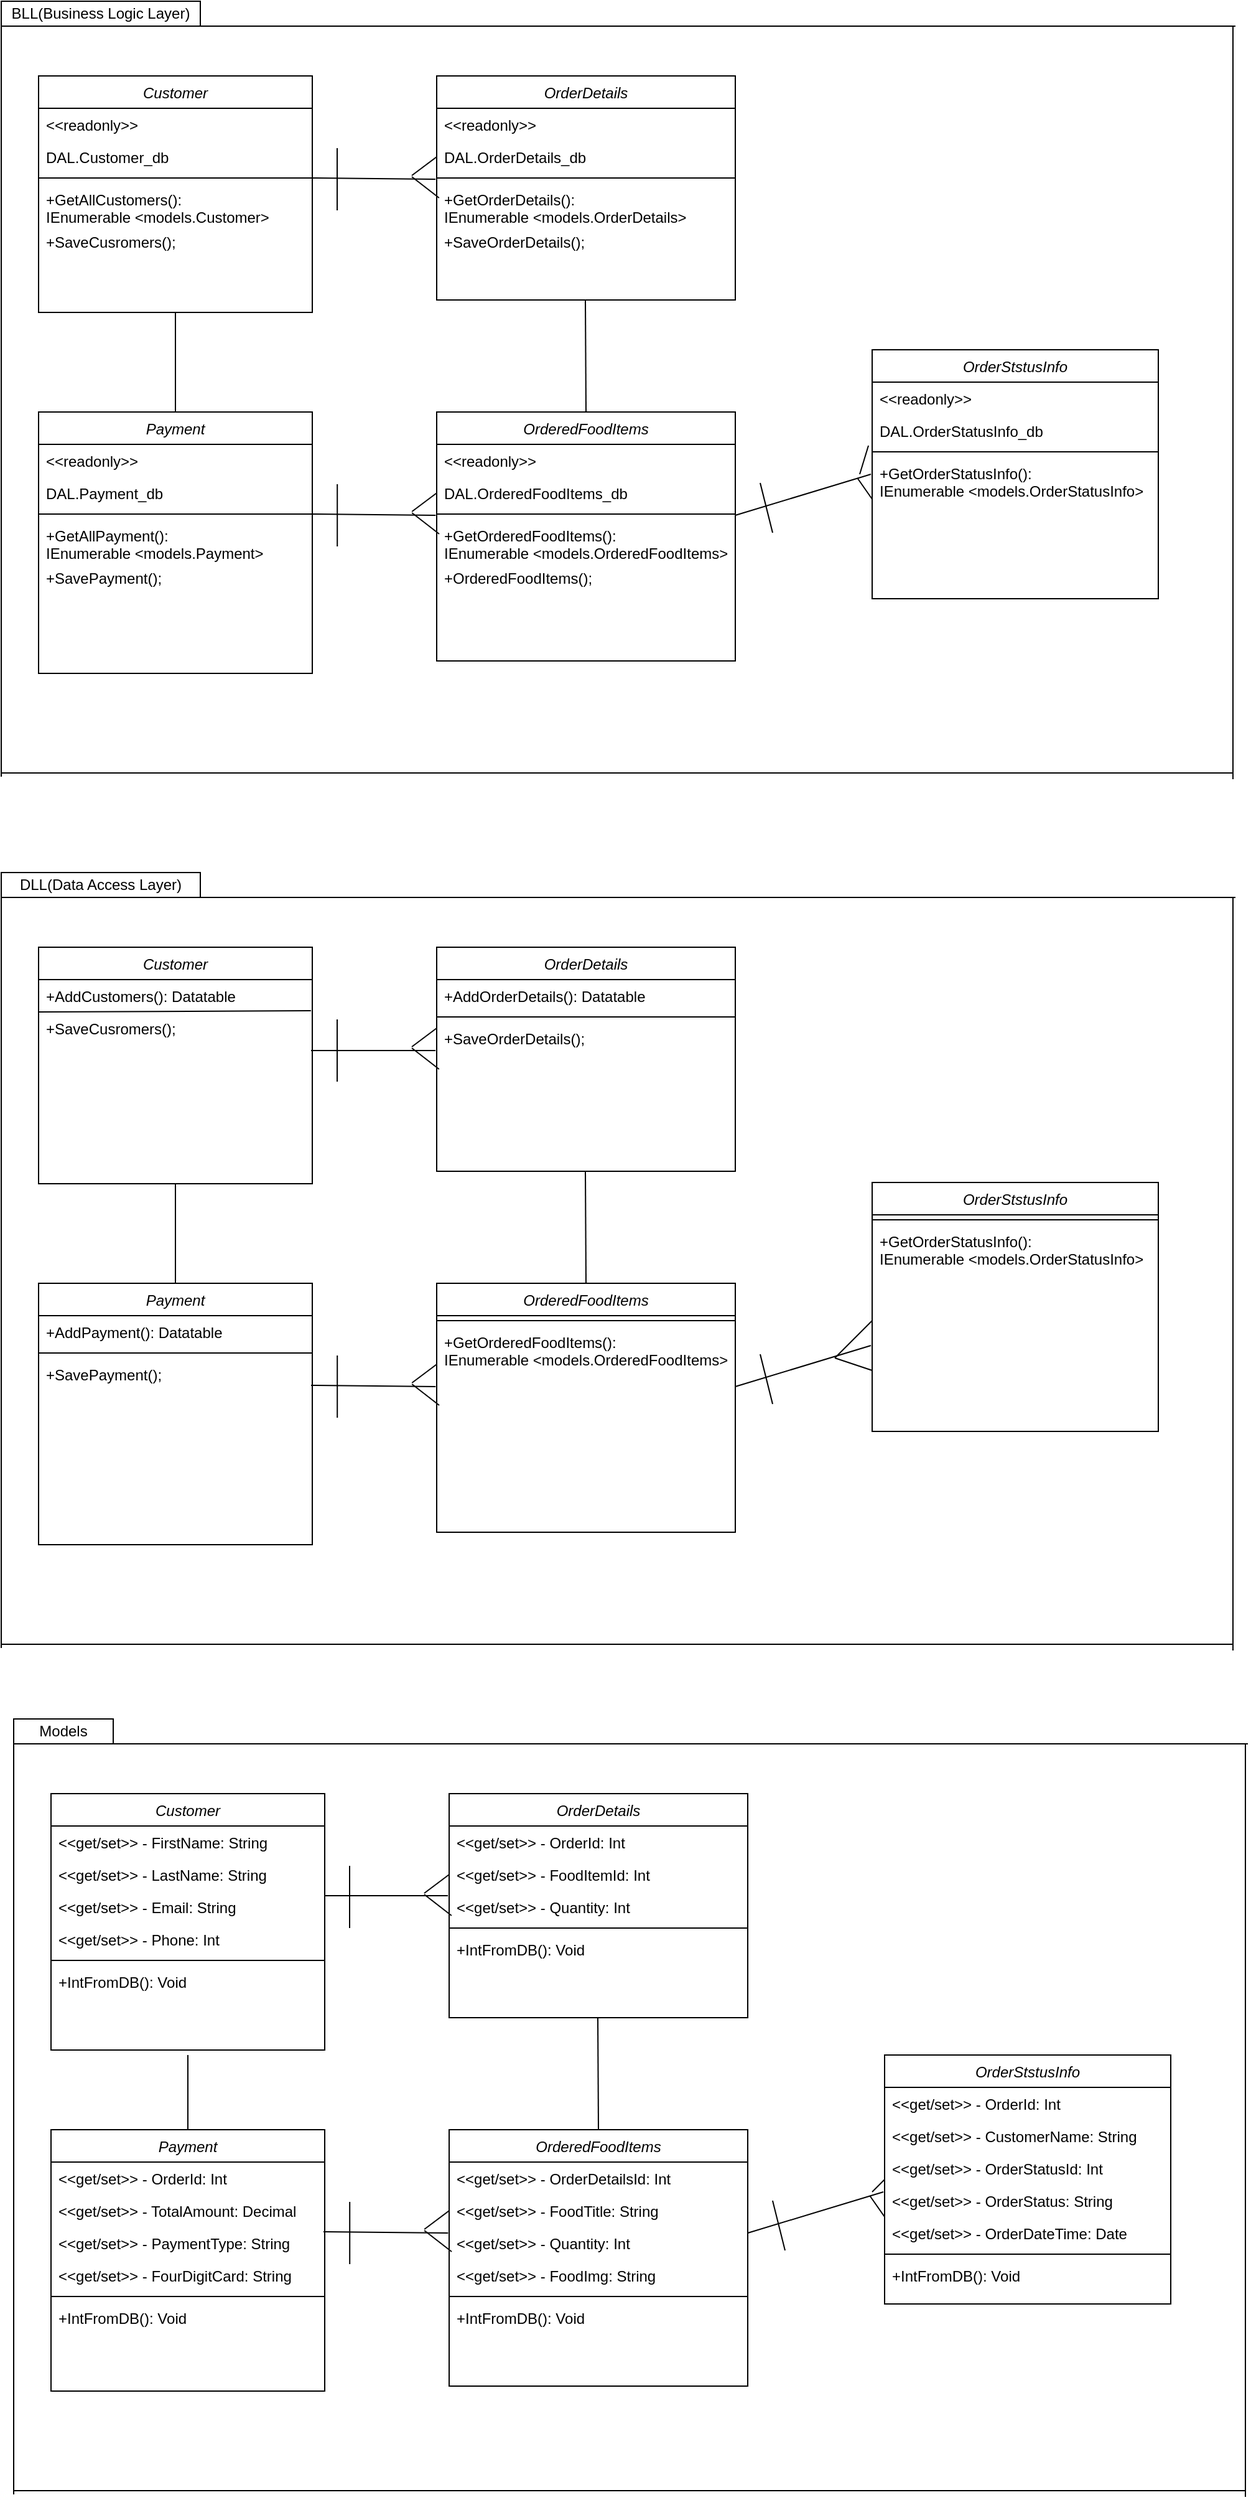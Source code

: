 <mxfile version="13.6.2" type="device"><diagram id="C5RBs43oDa-KdzZeNtuy" name="Page-1"><mxGraphModel dx="1108" dy="488" grid="1" gridSize="10" guides="1" tooltips="1" connect="1" arrows="1" fold="1" page="1" pageScale="1" pageWidth="827" pageHeight="1169" math="0" shadow="0"><root><mxCell id="WIyWlLk6GJQsqaUBKTNV-0"/><mxCell id="WIyWlLk6GJQsqaUBKTNV-1" parent="WIyWlLk6GJQsqaUBKTNV-0"/><mxCell id="zkfFHV4jXpPFQw0GAbJ--0" value="Customer" style="swimlane;fontStyle=2;align=center;verticalAlign=top;childLayout=stackLayout;horizontal=1;startSize=26;horizontalStack=0;resizeParent=1;resizeLast=0;collapsible=1;marginBottom=0;rounded=0;shadow=0;strokeWidth=1;" parent="WIyWlLk6GJQsqaUBKTNV-1" vertex="1"><mxGeometry x="40" y="80" width="220" height="190" as="geometry"><mxRectangle x="230" y="140" width="160" height="26" as="alternateBounds"/></mxGeometry></mxCell><mxCell id="zkfFHV4jXpPFQw0GAbJ--1" value="&lt;&lt;readonly&gt;&gt;" style="text;align=left;verticalAlign=top;spacingLeft=4;spacingRight=4;overflow=hidden;rotatable=0;points=[[0,0.5],[1,0.5]];portConstraint=eastwest;" parent="zkfFHV4jXpPFQw0GAbJ--0" vertex="1"><mxGeometry y="26" width="220" height="26" as="geometry"/></mxCell><mxCell id="zkfFHV4jXpPFQw0GAbJ--2" value="DAL.Customer_db" style="text;align=left;verticalAlign=top;spacingLeft=4;spacingRight=4;overflow=hidden;rotatable=0;points=[[0,0.5],[1,0.5]];portConstraint=eastwest;rounded=0;shadow=0;html=0;" parent="zkfFHV4jXpPFQw0GAbJ--0" vertex="1"><mxGeometry y="52" width="220" height="26" as="geometry"/></mxCell><mxCell id="zkfFHV4jXpPFQw0GAbJ--4" value="" style="line;html=1;strokeWidth=1;align=left;verticalAlign=middle;spacingTop=-1;spacingLeft=3;spacingRight=3;rotatable=0;labelPosition=right;points=[];portConstraint=eastwest;" parent="zkfFHV4jXpPFQw0GAbJ--0" vertex="1"><mxGeometry y="78" width="220" height="8" as="geometry"/></mxCell><mxCell id="zkfFHV4jXpPFQw0GAbJ--5" value="+GetAllCustomers(): &#10;IEnumerable &lt;models.Customer&gt;" style="text;align=left;verticalAlign=top;spacingLeft=4;spacingRight=4;overflow=hidden;rotatable=0;points=[[0,0.5],[1,0.5]];portConstraint=eastwest;" parent="zkfFHV4jXpPFQw0GAbJ--0" vertex="1"><mxGeometry y="86" width="220" height="34" as="geometry"/></mxCell><mxCell id="Mycnu4Z0YQA3yPltxKdv-0" value="+SaveCusromers();" style="text;align=left;verticalAlign=top;spacingLeft=4;spacingRight=4;overflow=hidden;rotatable=0;points=[[0,0.5],[1,0.5]];portConstraint=eastwest;" vertex="1" parent="zkfFHV4jXpPFQw0GAbJ--0"><mxGeometry y="120" width="220" height="34" as="geometry"/></mxCell><mxCell id="Mycnu4Z0YQA3yPltxKdv-1" value="OrderDetails" style="swimlane;fontStyle=2;align=center;verticalAlign=top;childLayout=stackLayout;horizontal=1;startSize=26;horizontalStack=0;resizeParent=1;resizeLast=0;collapsible=1;marginBottom=0;rounded=0;shadow=0;strokeWidth=1;" vertex="1" parent="WIyWlLk6GJQsqaUBKTNV-1"><mxGeometry x="360" y="80" width="240" height="180" as="geometry"><mxRectangle x="230" y="140" width="160" height="26" as="alternateBounds"/></mxGeometry></mxCell><mxCell id="Mycnu4Z0YQA3yPltxKdv-2" value="&lt;&lt;readonly&gt;&gt;" style="text;align=left;verticalAlign=top;spacingLeft=4;spacingRight=4;overflow=hidden;rotatable=0;points=[[0,0.5],[1,0.5]];portConstraint=eastwest;" vertex="1" parent="Mycnu4Z0YQA3yPltxKdv-1"><mxGeometry y="26" width="240" height="26" as="geometry"/></mxCell><mxCell id="Mycnu4Z0YQA3yPltxKdv-3" value="DAL.OrderDetails_db" style="text;align=left;verticalAlign=top;spacingLeft=4;spacingRight=4;overflow=hidden;rotatable=0;points=[[0,0.5],[1,0.5]];portConstraint=eastwest;rounded=0;shadow=0;html=0;" vertex="1" parent="Mycnu4Z0YQA3yPltxKdv-1"><mxGeometry y="52" width="240" height="26" as="geometry"/></mxCell><mxCell id="Mycnu4Z0YQA3yPltxKdv-4" value="" style="line;html=1;strokeWidth=1;align=left;verticalAlign=middle;spacingTop=-1;spacingLeft=3;spacingRight=3;rotatable=0;labelPosition=right;points=[];portConstraint=eastwest;" vertex="1" parent="Mycnu4Z0YQA3yPltxKdv-1"><mxGeometry y="78" width="240" height="8" as="geometry"/></mxCell><mxCell id="Mycnu4Z0YQA3yPltxKdv-5" value="+GetOrderDetails(): &#10;IEnumerable &lt;models.OrderDetails&gt;" style="text;align=left;verticalAlign=top;spacingLeft=4;spacingRight=4;overflow=hidden;rotatable=0;points=[[0,0.5],[1,0.5]];portConstraint=eastwest;" vertex="1" parent="Mycnu4Z0YQA3yPltxKdv-1"><mxGeometry y="86" width="240" height="34" as="geometry"/></mxCell><mxCell id="Mycnu4Z0YQA3yPltxKdv-6" value="+SaveOrderDetails();" style="text;align=left;verticalAlign=top;spacingLeft=4;spacingRight=4;overflow=hidden;rotatable=0;points=[[0,0.5],[1,0.5]];portConstraint=eastwest;" vertex="1" parent="Mycnu4Z0YQA3yPltxKdv-1"><mxGeometry y="120" width="240" height="34" as="geometry"/></mxCell><mxCell id="Mycnu4Z0YQA3yPltxKdv-7" value="Payment" style="swimlane;fontStyle=2;align=center;verticalAlign=top;childLayout=stackLayout;horizontal=1;startSize=26;horizontalStack=0;resizeParent=1;resizeLast=0;collapsible=1;marginBottom=0;rounded=0;shadow=0;strokeWidth=1;" vertex="1" parent="WIyWlLk6GJQsqaUBKTNV-1"><mxGeometry x="40" y="350" width="220" height="210" as="geometry"><mxRectangle x="230" y="140" width="160" height="26" as="alternateBounds"/></mxGeometry></mxCell><mxCell id="Mycnu4Z0YQA3yPltxKdv-8" value="&lt;&lt;readonly&gt;&gt;" style="text;align=left;verticalAlign=top;spacingLeft=4;spacingRight=4;overflow=hidden;rotatable=0;points=[[0,0.5],[1,0.5]];portConstraint=eastwest;" vertex="1" parent="Mycnu4Z0YQA3yPltxKdv-7"><mxGeometry y="26" width="220" height="26" as="geometry"/></mxCell><mxCell id="Mycnu4Z0YQA3yPltxKdv-9" value="DAL.Payment_db" style="text;align=left;verticalAlign=top;spacingLeft=4;spacingRight=4;overflow=hidden;rotatable=0;points=[[0,0.5],[1,0.5]];portConstraint=eastwest;rounded=0;shadow=0;html=0;" vertex="1" parent="Mycnu4Z0YQA3yPltxKdv-7"><mxGeometry y="52" width="220" height="26" as="geometry"/></mxCell><mxCell id="Mycnu4Z0YQA3yPltxKdv-10" value="" style="line;html=1;strokeWidth=1;align=left;verticalAlign=middle;spacingTop=-1;spacingLeft=3;spacingRight=3;rotatable=0;labelPosition=right;points=[];portConstraint=eastwest;" vertex="1" parent="Mycnu4Z0YQA3yPltxKdv-7"><mxGeometry y="78" width="220" height="8" as="geometry"/></mxCell><mxCell id="Mycnu4Z0YQA3yPltxKdv-11" value="+GetAllPayment(): &#10;IEnumerable &lt;models.Payment&gt;" style="text;align=left;verticalAlign=top;spacingLeft=4;spacingRight=4;overflow=hidden;rotatable=0;points=[[0,0.5],[1,0.5]];portConstraint=eastwest;" vertex="1" parent="Mycnu4Z0YQA3yPltxKdv-7"><mxGeometry y="86" width="220" height="34" as="geometry"/></mxCell><mxCell id="Mycnu4Z0YQA3yPltxKdv-12" value="+SavePayment();" style="text;align=left;verticalAlign=top;spacingLeft=4;spacingRight=4;overflow=hidden;rotatable=0;points=[[0,0.5],[1,0.5]];portConstraint=eastwest;" vertex="1" parent="Mycnu4Z0YQA3yPltxKdv-7"><mxGeometry y="120" width="220" height="34" as="geometry"/></mxCell><mxCell id="Mycnu4Z0YQA3yPltxKdv-13" value="OrderedFoodItems" style="swimlane;fontStyle=2;align=center;verticalAlign=top;childLayout=stackLayout;horizontal=1;startSize=26;horizontalStack=0;resizeParent=1;resizeLast=0;collapsible=1;marginBottom=0;rounded=0;shadow=0;strokeWidth=1;" vertex="1" parent="WIyWlLk6GJQsqaUBKTNV-1"><mxGeometry x="360" y="350" width="240" height="200" as="geometry"><mxRectangle x="230" y="140" width="160" height="26" as="alternateBounds"/></mxGeometry></mxCell><mxCell id="Mycnu4Z0YQA3yPltxKdv-14" value="&lt;&lt;readonly&gt;&gt;" style="text;align=left;verticalAlign=top;spacingLeft=4;spacingRight=4;overflow=hidden;rotatable=0;points=[[0,0.5],[1,0.5]];portConstraint=eastwest;" vertex="1" parent="Mycnu4Z0YQA3yPltxKdv-13"><mxGeometry y="26" width="240" height="26" as="geometry"/></mxCell><mxCell id="Mycnu4Z0YQA3yPltxKdv-15" value="DAL.OrderedFoodItems_db" style="text;align=left;verticalAlign=top;spacingLeft=4;spacingRight=4;overflow=hidden;rotatable=0;points=[[0,0.5],[1,0.5]];portConstraint=eastwest;rounded=0;shadow=0;html=0;" vertex="1" parent="Mycnu4Z0YQA3yPltxKdv-13"><mxGeometry y="52" width="240" height="26" as="geometry"/></mxCell><mxCell id="Mycnu4Z0YQA3yPltxKdv-16" value="" style="line;html=1;strokeWidth=1;align=left;verticalAlign=middle;spacingTop=-1;spacingLeft=3;spacingRight=3;rotatable=0;labelPosition=right;points=[];portConstraint=eastwest;" vertex="1" parent="Mycnu4Z0YQA3yPltxKdv-13"><mxGeometry y="78" width="240" height="8" as="geometry"/></mxCell><mxCell id="Mycnu4Z0YQA3yPltxKdv-17" value="+GetOrderedFoodItems(): &#10;IEnumerable &lt;models.OrderedFoodItems&gt;" style="text;align=left;verticalAlign=top;spacingLeft=4;spacingRight=4;overflow=hidden;rotatable=0;points=[[0,0.5],[1,0.5]];portConstraint=eastwest;" vertex="1" parent="Mycnu4Z0YQA3yPltxKdv-13"><mxGeometry y="86" width="240" height="34" as="geometry"/></mxCell><mxCell id="Mycnu4Z0YQA3yPltxKdv-18" value="+OrderedFoodItems();" style="text;align=left;verticalAlign=top;spacingLeft=4;spacingRight=4;overflow=hidden;rotatable=0;points=[[0,0.5],[1,0.5]];portConstraint=eastwest;" vertex="1" parent="Mycnu4Z0YQA3yPltxKdv-13"><mxGeometry y="120" width="240" height="34" as="geometry"/></mxCell><mxCell id="Mycnu4Z0YQA3yPltxKdv-25" value="" style="endArrow=none;html=1;exitX=0.995;exitY=-0.118;exitDx=0;exitDy=0;exitPerimeter=0;entryX=-0.004;entryY=-0.088;entryDx=0;entryDy=0;entryPerimeter=0;" edge="1" parent="WIyWlLk6GJQsqaUBKTNV-1" source="zkfFHV4jXpPFQw0GAbJ--5" target="Mycnu4Z0YQA3yPltxKdv-5"><mxGeometry width="50" height="50" relative="1" as="geometry"><mxPoint x="390" y="160" as="sourcePoint"/><mxPoint x="440" y="110" as="targetPoint"/></mxGeometry></mxCell><mxCell id="Mycnu4Z0YQA3yPltxKdv-26" value="" style="endArrow=none;html=1;" edge="1" parent="WIyWlLk6GJQsqaUBKTNV-1"><mxGeometry width="50" height="50" relative="1" as="geometry"><mxPoint x="280" y="188" as="sourcePoint"/><mxPoint x="280" y="138" as="targetPoint"/></mxGeometry></mxCell><mxCell id="Mycnu4Z0YQA3yPltxKdv-27" value="" style="endArrow=none;html=1;" edge="1" parent="WIyWlLk6GJQsqaUBKTNV-1"><mxGeometry width="50" height="50" relative="1" as="geometry"><mxPoint x="340" y="160" as="sourcePoint"/><mxPoint x="360" y="145" as="targetPoint"/></mxGeometry></mxCell><mxCell id="Mycnu4Z0YQA3yPltxKdv-28" value="" style="endArrow=none;html=1;entryX=0.008;entryY=0.324;entryDx=0;entryDy=0;entryPerimeter=0;" edge="1" parent="WIyWlLk6GJQsqaUBKTNV-1"><mxGeometry width="50" height="50" relative="1" as="geometry"><mxPoint x="340" y="161" as="sourcePoint"/><mxPoint x="361.92" y="178.016" as="targetPoint"/></mxGeometry></mxCell><mxCell id="Mycnu4Z0YQA3yPltxKdv-29" value="" style="endArrow=none;html=1;" edge="1" parent="WIyWlLk6GJQsqaUBKTNV-1"><mxGeometry width="50" height="50" relative="1" as="geometry"><mxPoint x="340.1" y="430" as="sourcePoint"/><mxPoint x="360.1" y="415" as="targetPoint"/></mxGeometry></mxCell><mxCell id="Mycnu4Z0YQA3yPltxKdv-30" value="" style="endArrow=none;html=1;entryX=0.008;entryY=0.324;entryDx=0;entryDy=0;entryPerimeter=0;" edge="1" parent="WIyWlLk6GJQsqaUBKTNV-1"><mxGeometry width="50" height="50" relative="1" as="geometry"><mxPoint x="340.1" y="431" as="sourcePoint"/><mxPoint x="362.02" y="448.016" as="targetPoint"/></mxGeometry></mxCell><mxCell id="Mycnu4Z0YQA3yPltxKdv-31" value="" style="endArrow=none;html=1;exitX=0.995;exitY=-0.118;exitDx=0;exitDy=0;exitPerimeter=0;entryX=-0.004;entryY=-0.088;entryDx=0;entryDy=0;entryPerimeter=0;" edge="1" parent="WIyWlLk6GJQsqaUBKTNV-1"><mxGeometry width="50" height="50" relative="1" as="geometry"><mxPoint x="259" y="431.988" as="sourcePoint"/><mxPoint x="359.14" y="433.008" as="targetPoint"/></mxGeometry></mxCell><mxCell id="Mycnu4Z0YQA3yPltxKdv-32" value="" style="endArrow=none;html=1;" edge="1" parent="WIyWlLk6GJQsqaUBKTNV-1"><mxGeometry width="50" height="50" relative="1" as="geometry"><mxPoint x="280.1" y="458" as="sourcePoint"/><mxPoint x="280.1" y="408" as="targetPoint"/></mxGeometry></mxCell><mxCell id="Mycnu4Z0YQA3yPltxKdv-35" value="" style="endArrow=none;html=1;exitX=1.004;exitY=-0.088;exitDx=0;exitDy=0;exitPerimeter=0;" edge="1" parent="WIyWlLk6GJQsqaUBKTNV-1"><mxGeometry width="50" height="50" relative="1" as="geometry"><mxPoint x="600" y="433.008" as="sourcePoint"/><mxPoint x="709" y="400" as="targetPoint"/></mxGeometry></mxCell><mxCell id="Mycnu4Z0YQA3yPltxKdv-36" value="" style="endArrow=none;html=1;" edge="1" parent="WIyWlLk6GJQsqaUBKTNV-1"><mxGeometry width="50" height="50" relative="1" as="geometry"><mxPoint x="630" y="447" as="sourcePoint"/><mxPoint x="620" y="407" as="targetPoint"/></mxGeometry></mxCell><mxCell id="Mycnu4Z0YQA3yPltxKdv-34" value="" style="endArrow=none;html=1;" edge="1" parent="WIyWlLk6GJQsqaUBKTNV-1"><mxGeometry width="50" height="50" relative="1" as="geometry"><mxPoint x="698.08" y="402.98" as="sourcePoint"/><mxPoint x="710" y="420" as="targetPoint"/></mxGeometry></mxCell><mxCell id="Mycnu4Z0YQA3yPltxKdv-33" value="" style="endArrow=none;html=1;entryX=-0.013;entryY=0.962;entryDx=0;entryDy=0;entryPerimeter=0;" edge="1" parent="WIyWlLk6GJQsqaUBKTNV-1" target="Mycnu4Z0YQA3yPltxKdv-21"><mxGeometry width="50" height="50" relative="1" as="geometry"><mxPoint x="700" y="400" as="sourcePoint"/><mxPoint x="710" y="390" as="targetPoint"/></mxGeometry></mxCell><mxCell id="Mycnu4Z0YQA3yPltxKdv-37" value="" style="endArrow=none;html=1;" edge="1" parent="WIyWlLk6GJQsqaUBKTNV-1"><mxGeometry width="50" height="50" relative="1" as="geometry"><mxPoint x="10" y="40" as="sourcePoint"/><mxPoint x="1002" y="40" as="targetPoint"/></mxGeometry></mxCell><mxCell id="Mycnu4Z0YQA3yPltxKdv-38" value="" style="endArrow=none;html=1;" edge="1" parent="WIyWlLk6GJQsqaUBKTNV-1"><mxGeometry width="50" height="50" relative="1" as="geometry"><mxPoint x="1000" y="645" as="sourcePoint"/><mxPoint x="1000" y="40" as="targetPoint"/></mxGeometry></mxCell><mxCell id="Mycnu4Z0YQA3yPltxKdv-39" value="" style="endArrow=none;html=1;" edge="1" parent="WIyWlLk6GJQsqaUBKTNV-1"><mxGeometry width="50" height="50" relative="1" as="geometry"><mxPoint x="10" y="640" as="sourcePoint"/><mxPoint x="1000" y="640" as="targetPoint"/></mxGeometry></mxCell><mxCell id="Mycnu4Z0YQA3yPltxKdv-40" value="" style="endArrow=none;html=1;" edge="1" parent="WIyWlLk6GJQsqaUBKTNV-1"><mxGeometry width="50" height="50" relative="1" as="geometry"><mxPoint x="10" y="643" as="sourcePoint"/><mxPoint x="10" y="40" as="targetPoint"/></mxGeometry></mxCell><mxCell id="Mycnu4Z0YQA3yPltxKdv-41" value="BLL(Business Logic Layer)" style="rounded=0;whiteSpace=wrap;html=1;" vertex="1" parent="WIyWlLk6GJQsqaUBKTNV-1"><mxGeometry x="10" y="20" width="160" height="20" as="geometry"/></mxCell><mxCell id="Mycnu4Z0YQA3yPltxKdv-42" value="" style="endArrow=none;html=1;exitX=0.5;exitY=0;exitDx=0;exitDy=0;" edge="1" parent="WIyWlLk6GJQsqaUBKTNV-1" source="Mycnu4Z0YQA3yPltxKdv-7"><mxGeometry width="50" height="50" relative="1" as="geometry"><mxPoint x="100" y="320" as="sourcePoint"/><mxPoint x="150" y="270" as="targetPoint"/></mxGeometry></mxCell><mxCell id="Mycnu4Z0YQA3yPltxKdv-43" value="" style="endArrow=none;html=1;exitX=0.5;exitY=0;exitDx=0;exitDy=0;" edge="1" parent="WIyWlLk6GJQsqaUBKTNV-1" source="Mycnu4Z0YQA3yPltxKdv-13"><mxGeometry width="50" height="50" relative="1" as="geometry"><mxPoint x="479.5" y="340" as="sourcePoint"/><mxPoint x="479.5" y="260" as="targetPoint"/></mxGeometry></mxCell><mxCell id="Mycnu4Z0YQA3yPltxKdv-73" value="" style="endArrow=none;html=1;entryX=-0.004;entryY=-0.088;entryDx=0;entryDy=0;entryPerimeter=0;" edge="1" parent="WIyWlLk6GJQsqaUBKTNV-1"><mxGeometry width="50" height="50" relative="1" as="geometry"><mxPoint x="259" y="863" as="sourcePoint"/><mxPoint x="359.04" y="863.008" as="targetPoint"/></mxGeometry></mxCell><mxCell id="Mycnu4Z0YQA3yPltxKdv-74" value="" style="endArrow=none;html=1;" edge="1" parent="WIyWlLk6GJQsqaUBKTNV-1"><mxGeometry width="50" height="50" relative="1" as="geometry"><mxPoint x="280" y="888" as="sourcePoint"/><mxPoint x="280" y="838" as="targetPoint"/></mxGeometry></mxCell><mxCell id="Mycnu4Z0YQA3yPltxKdv-75" value="" style="endArrow=none;html=1;" edge="1" parent="WIyWlLk6GJQsqaUBKTNV-1"><mxGeometry width="50" height="50" relative="1" as="geometry"><mxPoint x="340" y="860" as="sourcePoint"/><mxPoint x="360" y="845" as="targetPoint"/></mxGeometry></mxCell><mxCell id="Mycnu4Z0YQA3yPltxKdv-76" value="" style="endArrow=none;html=1;entryX=0.008;entryY=0.324;entryDx=0;entryDy=0;entryPerimeter=0;" edge="1" parent="WIyWlLk6GJQsqaUBKTNV-1"><mxGeometry width="50" height="50" relative="1" as="geometry"><mxPoint x="340" y="861" as="sourcePoint"/><mxPoint x="361.92" y="878.016" as="targetPoint"/></mxGeometry></mxCell><mxCell id="Mycnu4Z0YQA3yPltxKdv-77" value="" style="endArrow=none;html=1;" edge="1" parent="WIyWlLk6GJQsqaUBKTNV-1"><mxGeometry width="50" height="50" relative="1" as="geometry"><mxPoint x="340.1" y="1130" as="sourcePoint"/><mxPoint x="360.1" y="1115" as="targetPoint"/></mxGeometry></mxCell><mxCell id="Mycnu4Z0YQA3yPltxKdv-78" value="" style="endArrow=none;html=1;entryX=0.008;entryY=0.324;entryDx=0;entryDy=0;entryPerimeter=0;" edge="1" parent="WIyWlLk6GJQsqaUBKTNV-1"><mxGeometry width="50" height="50" relative="1" as="geometry"><mxPoint x="340.1" y="1131" as="sourcePoint"/><mxPoint x="362.02" y="1148.016" as="targetPoint"/></mxGeometry></mxCell><mxCell id="Mycnu4Z0YQA3yPltxKdv-79" value="" style="endArrow=none;html=1;exitX=0.995;exitY=-0.118;exitDx=0;exitDy=0;exitPerimeter=0;entryX=-0.004;entryY=-0.088;entryDx=0;entryDy=0;entryPerimeter=0;" edge="1" parent="WIyWlLk6GJQsqaUBKTNV-1"><mxGeometry width="50" height="50" relative="1" as="geometry"><mxPoint x="259" y="1131.988" as="sourcePoint"/><mxPoint x="359.14" y="1133.008" as="targetPoint"/></mxGeometry></mxCell><mxCell id="Mycnu4Z0YQA3yPltxKdv-80" value="" style="endArrow=none;html=1;" edge="1" parent="WIyWlLk6GJQsqaUBKTNV-1"><mxGeometry width="50" height="50" relative="1" as="geometry"><mxPoint x="280.1" y="1158" as="sourcePoint"/><mxPoint x="280.1" y="1108" as="targetPoint"/></mxGeometry></mxCell><mxCell id="Mycnu4Z0YQA3yPltxKdv-81" value="" style="endArrow=none;html=1;exitX=1.004;exitY=-0.088;exitDx=0;exitDy=0;exitPerimeter=0;" edge="1" parent="WIyWlLk6GJQsqaUBKTNV-1"><mxGeometry width="50" height="50" relative="1" as="geometry"><mxPoint x="600" y="1133.008" as="sourcePoint"/><mxPoint x="709" y="1100" as="targetPoint"/></mxGeometry></mxCell><mxCell id="Mycnu4Z0YQA3yPltxKdv-82" value="" style="endArrow=none;html=1;" edge="1" parent="WIyWlLk6GJQsqaUBKTNV-1"><mxGeometry width="50" height="50" relative="1" as="geometry"><mxPoint x="630" y="1147" as="sourcePoint"/><mxPoint x="620" y="1107" as="targetPoint"/></mxGeometry></mxCell><mxCell id="Mycnu4Z0YQA3yPltxKdv-83" value="" style="endArrow=none;html=1;" edge="1" parent="WIyWlLk6GJQsqaUBKTNV-1"><mxGeometry width="50" height="50" relative="1" as="geometry"><mxPoint x="680" y="1110" as="sourcePoint"/><mxPoint x="710" y="1120" as="targetPoint"/></mxGeometry></mxCell><mxCell id="Mycnu4Z0YQA3yPltxKdv-84" value="" style="endArrow=none;html=1;" edge="1" parent="WIyWlLk6GJQsqaUBKTNV-1"><mxGeometry width="50" height="50" relative="1" as="geometry"><mxPoint x="680" y="1110" as="sourcePoint"/><mxPoint x="710" y="1080" as="targetPoint"/></mxGeometry></mxCell><mxCell id="Mycnu4Z0YQA3yPltxKdv-85" value="" style="endArrow=none;html=1;" edge="1" parent="WIyWlLk6GJQsqaUBKTNV-1"><mxGeometry width="50" height="50" relative="1" as="geometry"><mxPoint x="10" y="740" as="sourcePoint"/><mxPoint x="1002" y="740" as="targetPoint"/></mxGeometry></mxCell><mxCell id="Mycnu4Z0YQA3yPltxKdv-86" value="" style="endArrow=none;html=1;" edge="1" parent="WIyWlLk6GJQsqaUBKTNV-1"><mxGeometry width="50" height="50" relative="1" as="geometry"><mxPoint x="1000" y="1345" as="sourcePoint"/><mxPoint x="1000" y="740" as="targetPoint"/></mxGeometry></mxCell><mxCell id="Mycnu4Z0YQA3yPltxKdv-87" value="" style="endArrow=none;html=1;" edge="1" parent="WIyWlLk6GJQsqaUBKTNV-1"><mxGeometry width="50" height="50" relative="1" as="geometry"><mxPoint x="10" y="1340" as="sourcePoint"/><mxPoint x="1000" y="1340" as="targetPoint"/></mxGeometry></mxCell><mxCell id="Mycnu4Z0YQA3yPltxKdv-88" value="" style="endArrow=none;html=1;" edge="1" parent="WIyWlLk6GJQsqaUBKTNV-1"><mxGeometry width="50" height="50" relative="1" as="geometry"><mxPoint x="10" y="1343" as="sourcePoint"/><mxPoint x="10" y="740" as="targetPoint"/></mxGeometry></mxCell><mxCell id="Mycnu4Z0YQA3yPltxKdv-89" value="DLL(Data Access Layer)" style="rounded=0;whiteSpace=wrap;html=1;" vertex="1" parent="WIyWlLk6GJQsqaUBKTNV-1"><mxGeometry x="10" y="720" width="160" height="20" as="geometry"/></mxCell><mxCell id="Mycnu4Z0YQA3yPltxKdv-90" value="" style="endArrow=none;html=1;exitX=0.5;exitY=0;exitDx=0;exitDy=0;" edge="1" source="Mycnu4Z0YQA3yPltxKdv-56" parent="WIyWlLk6GJQsqaUBKTNV-1"><mxGeometry width="50" height="50" relative="1" as="geometry"><mxPoint x="100" y="1020" as="sourcePoint"/><mxPoint x="150" y="970" as="targetPoint"/></mxGeometry></mxCell><mxCell id="Mycnu4Z0YQA3yPltxKdv-91" value="" style="endArrow=none;html=1;exitX=0.5;exitY=0;exitDx=0;exitDy=0;" edge="1" source="Mycnu4Z0YQA3yPltxKdv-62" parent="WIyWlLk6GJQsqaUBKTNV-1"><mxGeometry width="50" height="50" relative="1" as="geometry"><mxPoint x="479.5" y="1040" as="sourcePoint"/><mxPoint x="479.5" y="960" as="targetPoint"/></mxGeometry></mxCell><mxCell id="Mycnu4Z0YQA3yPltxKdv-44" value="Customer" style="swimlane;fontStyle=2;align=center;verticalAlign=top;childLayout=stackLayout;horizontal=1;startSize=26;horizontalStack=0;resizeParent=1;resizeLast=0;collapsible=1;marginBottom=0;rounded=0;shadow=0;strokeWidth=1;" vertex="1" parent="WIyWlLk6GJQsqaUBKTNV-1"><mxGeometry x="40" y="780" width="220" height="190" as="geometry"><mxRectangle x="230" y="140" width="160" height="26" as="alternateBounds"/></mxGeometry></mxCell><mxCell id="Mycnu4Z0YQA3yPltxKdv-93" value="" style="endArrow=none;html=1;entryX=0.995;entryY=-0.029;entryDx=0;entryDy=0;entryPerimeter=0;" edge="1" parent="Mycnu4Z0YQA3yPltxKdv-44" target="Mycnu4Z0YQA3yPltxKdv-49"><mxGeometry width="50" height="50" relative="1" as="geometry"><mxPoint y="52" as="sourcePoint"/><mxPoint x="50" y="2" as="targetPoint"/></mxGeometry></mxCell><mxCell id="Mycnu4Z0YQA3yPltxKdv-45" value="+AddCustomers(): Datatable" style="text;align=left;verticalAlign=top;spacingLeft=4;spacingRight=4;overflow=hidden;rotatable=0;points=[[0,0.5],[1,0.5]];portConstraint=eastwest;" vertex="1" parent="Mycnu4Z0YQA3yPltxKdv-44"><mxGeometry y="26" width="220" height="26" as="geometry"/></mxCell><mxCell id="Mycnu4Z0YQA3yPltxKdv-49" value="+SaveCusromers();" style="text;align=left;verticalAlign=top;spacingLeft=4;spacingRight=4;overflow=hidden;rotatable=0;points=[[0,0.5],[1,0.5]];portConstraint=eastwest;" vertex="1" parent="Mycnu4Z0YQA3yPltxKdv-44"><mxGeometry y="52" width="220" height="34" as="geometry"/></mxCell><mxCell id="Mycnu4Z0YQA3yPltxKdv-50" value="OrderDetails" style="swimlane;fontStyle=2;align=center;verticalAlign=top;childLayout=stackLayout;horizontal=1;startSize=26;horizontalStack=0;resizeParent=1;resizeLast=0;collapsible=1;marginBottom=0;rounded=0;shadow=0;strokeWidth=1;" vertex="1" parent="WIyWlLk6GJQsqaUBKTNV-1"><mxGeometry x="360" y="780" width="240" height="180" as="geometry"><mxRectangle x="230" y="140" width="160" height="26" as="alternateBounds"/></mxGeometry></mxCell><mxCell id="Mycnu4Z0YQA3yPltxKdv-51" value="+AddOrderDetails(): Datatable" style="text;align=left;verticalAlign=top;spacingLeft=4;spacingRight=4;overflow=hidden;rotatable=0;points=[[0,0.5],[1,0.5]];portConstraint=eastwest;" vertex="1" parent="Mycnu4Z0YQA3yPltxKdv-50"><mxGeometry y="26" width="240" height="26" as="geometry"/></mxCell><mxCell id="Mycnu4Z0YQA3yPltxKdv-53" value="" style="line;html=1;strokeWidth=1;align=left;verticalAlign=middle;spacingTop=-1;spacingLeft=3;spacingRight=3;rotatable=0;labelPosition=right;points=[];portConstraint=eastwest;" vertex="1" parent="Mycnu4Z0YQA3yPltxKdv-50"><mxGeometry y="52" width="240" height="8" as="geometry"/></mxCell><mxCell id="Mycnu4Z0YQA3yPltxKdv-55" value="+SaveOrderDetails();" style="text;align=left;verticalAlign=top;spacingLeft=4;spacingRight=4;overflow=hidden;rotatable=0;points=[[0,0.5],[1,0.5]];portConstraint=eastwest;" vertex="1" parent="Mycnu4Z0YQA3yPltxKdv-50"><mxGeometry y="60" width="240" height="34" as="geometry"/></mxCell><mxCell id="Mycnu4Z0YQA3yPltxKdv-19" value="OrderStstusInfo" style="swimlane;fontStyle=2;align=center;verticalAlign=top;childLayout=stackLayout;horizontal=1;startSize=26;horizontalStack=0;resizeParent=1;resizeLast=0;collapsible=1;marginBottom=0;rounded=0;shadow=0;strokeWidth=1;" vertex="1" parent="WIyWlLk6GJQsqaUBKTNV-1"><mxGeometry x="710" y="300" width="230" height="200" as="geometry"><mxRectangle x="230" y="140" width="160" height="26" as="alternateBounds"/></mxGeometry></mxCell><mxCell id="Mycnu4Z0YQA3yPltxKdv-20" value="&lt;&lt;readonly&gt;&gt;" style="text;align=left;verticalAlign=top;spacingLeft=4;spacingRight=4;overflow=hidden;rotatable=0;points=[[0,0.5],[1,0.5]];portConstraint=eastwest;" vertex="1" parent="Mycnu4Z0YQA3yPltxKdv-19"><mxGeometry y="26" width="230" height="26" as="geometry"/></mxCell><mxCell id="Mycnu4Z0YQA3yPltxKdv-21" value="DAL.OrderStatusInfo_db" style="text;align=left;verticalAlign=top;spacingLeft=4;spacingRight=4;overflow=hidden;rotatable=0;points=[[0,0.5],[1,0.5]];portConstraint=eastwest;rounded=0;shadow=0;html=0;" vertex="1" parent="Mycnu4Z0YQA3yPltxKdv-19"><mxGeometry y="52" width="230" height="26" as="geometry"/></mxCell><mxCell id="Mycnu4Z0YQA3yPltxKdv-22" value="" style="line;html=1;strokeWidth=1;align=left;verticalAlign=middle;spacingTop=-1;spacingLeft=3;spacingRight=3;rotatable=0;labelPosition=right;points=[];portConstraint=eastwest;" vertex="1" parent="Mycnu4Z0YQA3yPltxKdv-19"><mxGeometry y="78" width="230" height="8" as="geometry"/></mxCell><mxCell id="Mycnu4Z0YQA3yPltxKdv-23" value="+GetOrderStatusInfo(): &#10;IEnumerable &lt;models.OrderStatusInfo&gt;" style="text;align=left;verticalAlign=top;spacingLeft=4;spacingRight=4;overflow=hidden;rotatable=0;points=[[0,0.5],[1,0.5]];portConstraint=eastwest;" vertex="1" parent="Mycnu4Z0YQA3yPltxKdv-19"><mxGeometry y="86" width="230" height="34" as="geometry"/></mxCell><mxCell id="Mycnu4Z0YQA3yPltxKdv-56" value="Payment" style="swimlane;fontStyle=2;align=center;verticalAlign=top;childLayout=stackLayout;horizontal=1;startSize=26;horizontalStack=0;resizeParent=1;resizeLast=0;collapsible=1;marginBottom=0;rounded=0;shadow=0;strokeWidth=1;" vertex="1" parent="WIyWlLk6GJQsqaUBKTNV-1"><mxGeometry x="40" y="1050" width="220" height="210" as="geometry"><mxRectangle x="230" y="140" width="160" height="26" as="alternateBounds"/></mxGeometry></mxCell><mxCell id="Mycnu4Z0YQA3yPltxKdv-57" value="+AddPayment(): Datatable" style="text;align=left;verticalAlign=top;spacingLeft=4;spacingRight=4;overflow=hidden;rotatable=0;points=[[0,0.5],[1,0.5]];portConstraint=eastwest;" vertex="1" parent="Mycnu4Z0YQA3yPltxKdv-56"><mxGeometry y="26" width="220" height="26" as="geometry"/></mxCell><mxCell id="Mycnu4Z0YQA3yPltxKdv-59" value="" style="line;html=1;strokeWidth=1;align=left;verticalAlign=middle;spacingTop=-1;spacingLeft=3;spacingRight=3;rotatable=0;labelPosition=right;points=[];portConstraint=eastwest;" vertex="1" parent="Mycnu4Z0YQA3yPltxKdv-56"><mxGeometry y="52" width="220" height="8" as="geometry"/></mxCell><mxCell id="Mycnu4Z0YQA3yPltxKdv-61" value="+SavePayment();" style="text;align=left;verticalAlign=top;spacingLeft=4;spacingRight=4;overflow=hidden;rotatable=0;points=[[0,0.5],[1,0.5]];portConstraint=eastwest;" vertex="1" parent="Mycnu4Z0YQA3yPltxKdv-56"><mxGeometry y="60" width="220" height="34" as="geometry"/></mxCell><mxCell id="Mycnu4Z0YQA3yPltxKdv-62" value="OrderedFoodItems" style="swimlane;fontStyle=2;align=center;verticalAlign=top;childLayout=stackLayout;horizontal=1;startSize=26;horizontalStack=0;resizeParent=1;resizeLast=0;collapsible=1;marginBottom=0;rounded=0;shadow=0;strokeWidth=1;" vertex="1" parent="WIyWlLk6GJQsqaUBKTNV-1"><mxGeometry x="360" y="1050" width="240" height="200" as="geometry"><mxRectangle x="230" y="140" width="160" height="26" as="alternateBounds"/></mxGeometry></mxCell><mxCell id="Mycnu4Z0YQA3yPltxKdv-65" value="" style="line;html=1;strokeWidth=1;align=left;verticalAlign=middle;spacingTop=-1;spacingLeft=3;spacingRight=3;rotatable=0;labelPosition=right;points=[];portConstraint=eastwest;" vertex="1" parent="Mycnu4Z0YQA3yPltxKdv-62"><mxGeometry y="26" width="240" height="8" as="geometry"/></mxCell><mxCell id="Mycnu4Z0YQA3yPltxKdv-66" value="+GetOrderedFoodItems(): &#10;IEnumerable &lt;models.OrderedFoodItems&gt;" style="text;align=left;verticalAlign=top;spacingLeft=4;spacingRight=4;overflow=hidden;rotatable=0;points=[[0,0.5],[1,0.5]];portConstraint=eastwest;" vertex="1" parent="Mycnu4Z0YQA3yPltxKdv-62"><mxGeometry y="34" width="240" height="34" as="geometry"/></mxCell><mxCell id="Mycnu4Z0YQA3yPltxKdv-68" value="OrderStstusInfo" style="swimlane;fontStyle=2;align=center;verticalAlign=top;childLayout=stackLayout;horizontal=1;startSize=26;horizontalStack=0;resizeParent=1;resizeLast=0;collapsible=1;marginBottom=0;rounded=0;shadow=0;strokeWidth=1;" vertex="1" parent="WIyWlLk6GJQsqaUBKTNV-1"><mxGeometry x="710" y="969" width="230" height="200" as="geometry"><mxRectangle x="230" y="140" width="160" height="26" as="alternateBounds"/></mxGeometry></mxCell><mxCell id="Mycnu4Z0YQA3yPltxKdv-71" value="" style="line;html=1;strokeWidth=1;align=left;verticalAlign=middle;spacingTop=-1;spacingLeft=3;spacingRight=3;rotatable=0;labelPosition=right;points=[];portConstraint=eastwest;" vertex="1" parent="Mycnu4Z0YQA3yPltxKdv-68"><mxGeometry y="26" width="230" height="8" as="geometry"/></mxCell><mxCell id="Mycnu4Z0YQA3yPltxKdv-72" value="+GetOrderStatusInfo(): &#10;IEnumerable &lt;models.OrderStatusInfo&gt;" style="text;align=left;verticalAlign=top;spacingLeft=4;spacingRight=4;overflow=hidden;rotatable=0;points=[[0,0.5],[1,0.5]];portConstraint=eastwest;" vertex="1" parent="Mycnu4Z0YQA3yPltxKdv-68"><mxGeometry y="34" width="230" height="34" as="geometry"/></mxCell><mxCell id="Mycnu4Z0YQA3yPltxKdv-94" value="Customer" style="swimlane;fontStyle=2;align=center;verticalAlign=top;childLayout=stackLayout;horizontal=1;startSize=26;horizontalStack=0;resizeParent=1;resizeLast=0;collapsible=1;marginBottom=0;rounded=0;shadow=0;strokeWidth=1;" vertex="1" parent="WIyWlLk6GJQsqaUBKTNV-1"><mxGeometry x="50" y="1460" width="220" height="206" as="geometry"><mxRectangle x="230" y="140" width="160" height="26" as="alternateBounds"/></mxGeometry></mxCell><mxCell id="Mycnu4Z0YQA3yPltxKdv-95" value="&lt;&lt;get/set&gt;&gt; - FirstName: String" style="text;align=left;verticalAlign=top;spacingLeft=4;spacingRight=4;overflow=hidden;rotatable=0;points=[[0,0.5],[1,0.5]];portConstraint=eastwest;" vertex="1" parent="Mycnu4Z0YQA3yPltxKdv-94"><mxGeometry y="26" width="220" height="26" as="geometry"/></mxCell><mxCell id="Mycnu4Z0YQA3yPltxKdv-96" value="&lt;&lt;get/set&gt;&gt; - LastName: String" style="text;align=left;verticalAlign=top;spacingLeft=4;spacingRight=4;overflow=hidden;rotatable=0;points=[[0,0.5],[1,0.5]];portConstraint=eastwest;rounded=0;shadow=0;html=0;" vertex="1" parent="Mycnu4Z0YQA3yPltxKdv-94"><mxGeometry y="52" width="220" height="26" as="geometry"/></mxCell><mxCell id="Mycnu4Z0YQA3yPltxKdv-143" value="&lt;&lt;get/set&gt;&gt; - Email: String" style="text;align=left;verticalAlign=top;spacingLeft=4;spacingRight=4;overflow=hidden;rotatable=0;points=[[0,0.5],[1,0.5]];portConstraint=eastwest;rounded=0;shadow=0;html=0;" vertex="1" parent="Mycnu4Z0YQA3yPltxKdv-94"><mxGeometry y="78" width="220" height="26" as="geometry"/></mxCell><mxCell id="Mycnu4Z0YQA3yPltxKdv-142" value="&lt;&lt;get/set&gt;&gt; - Phone: Int" style="text;align=left;verticalAlign=top;spacingLeft=4;spacingRight=4;overflow=hidden;rotatable=0;points=[[0,0.5],[1,0.5]];portConstraint=eastwest;rounded=0;shadow=0;html=0;" vertex="1" parent="Mycnu4Z0YQA3yPltxKdv-94"><mxGeometry y="104" width="220" height="26" as="geometry"/></mxCell><mxCell id="Mycnu4Z0YQA3yPltxKdv-97" value="" style="line;html=1;strokeWidth=1;align=left;verticalAlign=middle;spacingTop=-1;spacingLeft=3;spacingRight=3;rotatable=0;labelPosition=right;points=[];portConstraint=eastwest;" vertex="1" parent="Mycnu4Z0YQA3yPltxKdv-94"><mxGeometry y="130" width="220" height="8" as="geometry"/></mxCell><mxCell id="Mycnu4Z0YQA3yPltxKdv-99" value="+IntFromDB(): Void" style="text;align=left;verticalAlign=top;spacingLeft=4;spacingRight=4;overflow=hidden;rotatable=0;points=[[0,0.5],[1,0.5]];portConstraint=eastwest;" vertex="1" parent="Mycnu4Z0YQA3yPltxKdv-94"><mxGeometry y="138" width="220" height="34" as="geometry"/></mxCell><mxCell id="Mycnu4Z0YQA3yPltxKdv-100" value="OrderDetails" style="swimlane;fontStyle=2;align=center;verticalAlign=top;childLayout=stackLayout;horizontal=1;startSize=26;horizontalStack=0;resizeParent=1;resizeLast=0;collapsible=1;marginBottom=0;rounded=0;shadow=0;strokeWidth=1;" vertex="1" parent="WIyWlLk6GJQsqaUBKTNV-1"><mxGeometry x="370" y="1460" width="240" height="180" as="geometry"><mxRectangle x="230" y="140" width="160" height="26" as="alternateBounds"/></mxGeometry></mxCell><mxCell id="Mycnu4Z0YQA3yPltxKdv-101" value="&lt;&lt;get/set&gt;&gt; - OrderId: Int" style="text;align=left;verticalAlign=top;spacingLeft=4;spacingRight=4;overflow=hidden;rotatable=0;points=[[0,0.5],[1,0.5]];portConstraint=eastwest;" vertex="1" parent="Mycnu4Z0YQA3yPltxKdv-100"><mxGeometry y="26" width="240" height="26" as="geometry"/></mxCell><mxCell id="Mycnu4Z0YQA3yPltxKdv-102" value="&lt;&lt;get/set&gt;&gt; - FoodItemId: Int" style="text;align=left;verticalAlign=top;spacingLeft=4;spacingRight=4;overflow=hidden;rotatable=0;points=[[0,0.5],[1,0.5]];portConstraint=eastwest;rounded=0;shadow=0;html=0;" vertex="1" parent="Mycnu4Z0YQA3yPltxKdv-100"><mxGeometry y="52" width="240" height="26" as="geometry"/></mxCell><mxCell id="Mycnu4Z0YQA3yPltxKdv-144" value="&lt;&lt;get/set&gt;&gt; - Quantity: Int" style="text;align=left;verticalAlign=top;spacingLeft=4;spacingRight=4;overflow=hidden;rotatable=0;points=[[0,0.5],[1,0.5]];portConstraint=eastwest;" vertex="1" parent="Mycnu4Z0YQA3yPltxKdv-100"><mxGeometry y="78" width="240" height="26" as="geometry"/></mxCell><mxCell id="Mycnu4Z0YQA3yPltxKdv-103" value="" style="line;html=1;strokeWidth=1;align=left;verticalAlign=middle;spacingTop=-1;spacingLeft=3;spacingRight=3;rotatable=0;labelPosition=right;points=[];portConstraint=eastwest;" vertex="1" parent="Mycnu4Z0YQA3yPltxKdv-100"><mxGeometry y="104" width="240" height="8" as="geometry"/></mxCell><mxCell id="Mycnu4Z0YQA3yPltxKdv-105" value="+IntFromDB(): Void" style="text;align=left;verticalAlign=top;spacingLeft=4;spacingRight=4;overflow=hidden;rotatable=0;points=[[0,0.5],[1,0.5]];portConstraint=eastwest;" vertex="1" parent="Mycnu4Z0YQA3yPltxKdv-100"><mxGeometry y="112" width="240" height="34" as="geometry"/></mxCell><mxCell id="Mycnu4Z0YQA3yPltxKdv-106" value="Payment" style="swimlane;fontStyle=2;align=center;verticalAlign=top;childLayout=stackLayout;horizontal=1;startSize=26;horizontalStack=0;resizeParent=1;resizeLast=0;collapsible=1;marginBottom=0;rounded=0;shadow=0;strokeWidth=1;" vertex="1" parent="WIyWlLk6GJQsqaUBKTNV-1"><mxGeometry x="50" y="1730" width="220" height="210" as="geometry"><mxRectangle x="230" y="140" width="160" height="26" as="alternateBounds"/></mxGeometry></mxCell><mxCell id="Mycnu4Z0YQA3yPltxKdv-107" value="&lt;&lt;get/set&gt;&gt; - OrderId: Int" style="text;align=left;verticalAlign=top;spacingLeft=4;spacingRight=4;overflow=hidden;rotatable=0;points=[[0,0.5],[1,0.5]];portConstraint=eastwest;" vertex="1" parent="Mycnu4Z0YQA3yPltxKdv-106"><mxGeometry y="26" width="220" height="26" as="geometry"/></mxCell><mxCell id="Mycnu4Z0YQA3yPltxKdv-145" value="&lt;&lt;get/set&gt;&gt; - TotalAmount: Decimal" style="text;align=left;verticalAlign=top;spacingLeft=4;spacingRight=4;overflow=hidden;rotatable=0;points=[[0,0.5],[1,0.5]];portConstraint=eastwest;rounded=0;shadow=0;html=0;" vertex="1" parent="Mycnu4Z0YQA3yPltxKdv-106"><mxGeometry y="52" width="220" height="26" as="geometry"/></mxCell><mxCell id="Mycnu4Z0YQA3yPltxKdv-146" value="&lt;&lt;get/set&gt;&gt; - PaymentType: String" style="text;align=left;verticalAlign=top;spacingLeft=4;spacingRight=4;overflow=hidden;rotatable=0;points=[[0,0.5],[1,0.5]];portConstraint=eastwest;rounded=0;shadow=0;html=0;" vertex="1" parent="Mycnu4Z0YQA3yPltxKdv-106"><mxGeometry y="78" width="220" height="26" as="geometry"/></mxCell><mxCell id="Mycnu4Z0YQA3yPltxKdv-108" value="&lt;&lt;get/set&gt;&gt; - FourDigitCard: String" style="text;align=left;verticalAlign=top;spacingLeft=4;spacingRight=4;overflow=hidden;rotatable=0;points=[[0,0.5],[1,0.5]];portConstraint=eastwest;rounded=0;shadow=0;html=0;" vertex="1" parent="Mycnu4Z0YQA3yPltxKdv-106"><mxGeometry y="104" width="220" height="26" as="geometry"/></mxCell><mxCell id="Mycnu4Z0YQA3yPltxKdv-109" value="" style="line;html=1;strokeWidth=1;align=left;verticalAlign=middle;spacingTop=-1;spacingLeft=3;spacingRight=3;rotatable=0;labelPosition=right;points=[];portConstraint=eastwest;" vertex="1" parent="Mycnu4Z0YQA3yPltxKdv-106"><mxGeometry y="130" width="220" height="8" as="geometry"/></mxCell><mxCell id="Mycnu4Z0YQA3yPltxKdv-110" value="+IntFromDB(): Void" style="text;align=left;verticalAlign=top;spacingLeft=4;spacingRight=4;overflow=hidden;rotatable=0;points=[[0,0.5],[1,0.5]];portConstraint=eastwest;" vertex="1" parent="Mycnu4Z0YQA3yPltxKdv-106"><mxGeometry y="138" width="220" height="34" as="geometry"/></mxCell><mxCell id="Mycnu4Z0YQA3yPltxKdv-112" value="OrderedFoodItems" style="swimlane;fontStyle=2;align=center;verticalAlign=top;childLayout=stackLayout;horizontal=1;startSize=26;horizontalStack=0;resizeParent=1;resizeLast=0;collapsible=1;marginBottom=0;rounded=0;shadow=0;strokeWidth=1;" vertex="1" parent="WIyWlLk6GJQsqaUBKTNV-1"><mxGeometry x="370" y="1730" width="240" height="206" as="geometry"><mxRectangle x="230" y="140" width="160" height="26" as="alternateBounds"/></mxGeometry></mxCell><mxCell id="Mycnu4Z0YQA3yPltxKdv-113" value="&lt;&lt;get/set&gt;&gt; - OrderDetailsId: Int" style="text;align=left;verticalAlign=top;spacingLeft=4;spacingRight=4;overflow=hidden;rotatable=0;points=[[0,0.5],[1,0.5]];portConstraint=eastwest;" vertex="1" parent="Mycnu4Z0YQA3yPltxKdv-112"><mxGeometry y="26" width="240" height="26" as="geometry"/></mxCell><mxCell id="Mycnu4Z0YQA3yPltxKdv-114" value="&lt;&lt;get/set&gt;&gt; - FoodTitle: String" style="text;align=left;verticalAlign=top;spacingLeft=4;spacingRight=4;overflow=hidden;rotatable=0;points=[[0,0.5],[1,0.5]];portConstraint=eastwest;rounded=0;shadow=0;html=0;" vertex="1" parent="Mycnu4Z0YQA3yPltxKdv-112"><mxGeometry y="52" width="240" height="26" as="geometry"/></mxCell><mxCell id="Mycnu4Z0YQA3yPltxKdv-147" value="&lt;&lt;get/set&gt;&gt; - Quantity: Int" style="text;align=left;verticalAlign=top;spacingLeft=4;spacingRight=4;overflow=hidden;rotatable=0;points=[[0,0.5],[1,0.5]];portConstraint=eastwest;" vertex="1" parent="Mycnu4Z0YQA3yPltxKdv-112"><mxGeometry y="78" width="240" height="26" as="geometry"/></mxCell><mxCell id="Mycnu4Z0YQA3yPltxKdv-148" value="&lt;&lt;get/set&gt;&gt; - FoodImg: String" style="text;align=left;verticalAlign=top;spacingLeft=4;spacingRight=4;overflow=hidden;rotatable=0;points=[[0,0.5],[1,0.5]];portConstraint=eastwest;rounded=0;shadow=0;html=0;" vertex="1" parent="Mycnu4Z0YQA3yPltxKdv-112"><mxGeometry y="104" width="240" height="26" as="geometry"/></mxCell><mxCell id="Mycnu4Z0YQA3yPltxKdv-153" value="" style="line;html=1;strokeWidth=1;align=left;verticalAlign=middle;spacingTop=-1;spacingLeft=3;spacingRight=3;rotatable=0;labelPosition=right;points=[];portConstraint=eastwest;" vertex="1" parent="Mycnu4Z0YQA3yPltxKdv-112"><mxGeometry y="130" width="240" height="8" as="geometry"/></mxCell><mxCell id="Mycnu4Z0YQA3yPltxKdv-116" value="+IntFromDB(): Void" style="text;align=left;verticalAlign=top;spacingLeft=4;spacingRight=4;overflow=hidden;rotatable=0;points=[[0,0.5],[1,0.5]];portConstraint=eastwest;" vertex="1" parent="Mycnu4Z0YQA3yPltxKdv-112"><mxGeometry y="138" width="240" height="34" as="geometry"/></mxCell><mxCell id="Mycnu4Z0YQA3yPltxKdv-123" value="" style="endArrow=none;html=1;exitX=1;exitY=0.154;exitDx=0;exitDy=0;exitPerimeter=0;" edge="1" source="Mycnu4Z0YQA3yPltxKdv-143" parent="WIyWlLk6GJQsqaUBKTNV-1"><mxGeometry width="50" height="50" relative="1" as="geometry"><mxPoint x="400" y="1540" as="sourcePoint"/><mxPoint x="369" y="1542" as="targetPoint"/></mxGeometry></mxCell><mxCell id="Mycnu4Z0YQA3yPltxKdv-124" value="" style="endArrow=none;html=1;" edge="1" parent="WIyWlLk6GJQsqaUBKTNV-1"><mxGeometry width="50" height="50" relative="1" as="geometry"><mxPoint x="290" y="1568" as="sourcePoint"/><mxPoint x="290" y="1518" as="targetPoint"/></mxGeometry></mxCell><mxCell id="Mycnu4Z0YQA3yPltxKdv-125" value="" style="endArrow=none;html=1;" edge="1" parent="WIyWlLk6GJQsqaUBKTNV-1"><mxGeometry width="50" height="50" relative="1" as="geometry"><mxPoint x="350" y="1540" as="sourcePoint"/><mxPoint x="370" y="1525" as="targetPoint"/></mxGeometry></mxCell><mxCell id="Mycnu4Z0YQA3yPltxKdv-126" value="" style="endArrow=none;html=1;entryX=0.008;entryY=0.324;entryDx=0;entryDy=0;entryPerimeter=0;" edge="1" parent="WIyWlLk6GJQsqaUBKTNV-1"><mxGeometry width="50" height="50" relative="1" as="geometry"><mxPoint x="350" y="1541" as="sourcePoint"/><mxPoint x="371.92" y="1558.016" as="targetPoint"/></mxGeometry></mxCell><mxCell id="Mycnu4Z0YQA3yPltxKdv-127" value="" style="endArrow=none;html=1;" edge="1" parent="WIyWlLk6GJQsqaUBKTNV-1"><mxGeometry width="50" height="50" relative="1" as="geometry"><mxPoint x="350.1" y="1810" as="sourcePoint"/><mxPoint x="370.1" y="1795" as="targetPoint"/></mxGeometry></mxCell><mxCell id="Mycnu4Z0YQA3yPltxKdv-128" value="" style="endArrow=none;html=1;entryX=0.008;entryY=0.324;entryDx=0;entryDy=0;entryPerimeter=0;" edge="1" parent="WIyWlLk6GJQsqaUBKTNV-1"><mxGeometry width="50" height="50" relative="1" as="geometry"><mxPoint x="350.1" y="1811" as="sourcePoint"/><mxPoint x="372.02" y="1828.016" as="targetPoint"/></mxGeometry></mxCell><mxCell id="Mycnu4Z0YQA3yPltxKdv-129" value="" style="endArrow=none;html=1;exitX=0.995;exitY=-0.118;exitDx=0;exitDy=0;exitPerimeter=0;entryX=-0.004;entryY=-0.088;entryDx=0;entryDy=0;entryPerimeter=0;" edge="1" parent="WIyWlLk6GJQsqaUBKTNV-1"><mxGeometry width="50" height="50" relative="1" as="geometry"><mxPoint x="269" y="1811.988" as="sourcePoint"/><mxPoint x="369.14" y="1813.008" as="targetPoint"/></mxGeometry></mxCell><mxCell id="Mycnu4Z0YQA3yPltxKdv-130" value="" style="endArrow=none;html=1;" edge="1" parent="WIyWlLk6GJQsqaUBKTNV-1"><mxGeometry width="50" height="50" relative="1" as="geometry"><mxPoint x="290.1" y="1838" as="sourcePoint"/><mxPoint x="290.1" y="1788" as="targetPoint"/></mxGeometry></mxCell><mxCell id="Mycnu4Z0YQA3yPltxKdv-131" value="" style="endArrow=none;html=1;exitX=1.004;exitY=-0.088;exitDx=0;exitDy=0;exitPerimeter=0;" edge="1" parent="WIyWlLk6GJQsqaUBKTNV-1"><mxGeometry width="50" height="50" relative="1" as="geometry"><mxPoint x="610" y="1813.008" as="sourcePoint"/><mxPoint x="719" y="1780" as="targetPoint"/></mxGeometry></mxCell><mxCell id="Mycnu4Z0YQA3yPltxKdv-132" value="" style="endArrow=none;html=1;" edge="1" parent="WIyWlLk6GJQsqaUBKTNV-1"><mxGeometry width="50" height="50" relative="1" as="geometry"><mxPoint x="640" y="1827" as="sourcePoint"/><mxPoint x="630" y="1787" as="targetPoint"/></mxGeometry></mxCell><mxCell id="Mycnu4Z0YQA3yPltxKdv-133" value="" style="endArrow=none;html=1;" edge="1" parent="WIyWlLk6GJQsqaUBKTNV-1"><mxGeometry width="50" height="50" relative="1" as="geometry"><mxPoint x="708.08" y="1782.98" as="sourcePoint"/><mxPoint x="720" y="1800" as="targetPoint"/></mxGeometry></mxCell><mxCell id="Mycnu4Z0YQA3yPltxKdv-134" value="" style="endArrow=none;html=1;" edge="1" parent="WIyWlLk6GJQsqaUBKTNV-1"><mxGeometry width="50" height="50" relative="1" as="geometry"><mxPoint x="710" y="1780" as="sourcePoint"/><mxPoint x="720" y="1770" as="targetPoint"/></mxGeometry></mxCell><mxCell id="Mycnu4Z0YQA3yPltxKdv-135" value="" style="endArrow=none;html=1;" edge="1" parent="WIyWlLk6GJQsqaUBKTNV-1"><mxGeometry width="50" height="50" relative="1" as="geometry"><mxPoint x="20" y="1420" as="sourcePoint"/><mxPoint x="1012" y="1420" as="targetPoint"/></mxGeometry></mxCell><mxCell id="Mycnu4Z0YQA3yPltxKdv-136" value="" style="endArrow=none;html=1;" edge="1" parent="WIyWlLk6GJQsqaUBKTNV-1"><mxGeometry width="50" height="50" relative="1" as="geometry"><mxPoint x="1010" y="2025" as="sourcePoint"/><mxPoint x="1010" y="1420" as="targetPoint"/></mxGeometry></mxCell><mxCell id="Mycnu4Z0YQA3yPltxKdv-137" value="" style="endArrow=none;html=1;" edge="1" parent="WIyWlLk6GJQsqaUBKTNV-1"><mxGeometry width="50" height="50" relative="1" as="geometry"><mxPoint x="20" y="2020" as="sourcePoint"/><mxPoint x="1010" y="2020" as="targetPoint"/></mxGeometry></mxCell><mxCell id="Mycnu4Z0YQA3yPltxKdv-138" value="" style="endArrow=none;html=1;" edge="1" parent="WIyWlLk6GJQsqaUBKTNV-1"><mxGeometry width="50" height="50" relative="1" as="geometry"><mxPoint x="20" y="2023" as="sourcePoint"/><mxPoint x="20" y="1420" as="targetPoint"/></mxGeometry></mxCell><mxCell id="Mycnu4Z0YQA3yPltxKdv-139" value="Models" style="rounded=0;whiteSpace=wrap;html=1;" vertex="1" parent="WIyWlLk6GJQsqaUBKTNV-1"><mxGeometry x="20" y="1400" width="80" height="20" as="geometry"/></mxCell><mxCell id="Mycnu4Z0YQA3yPltxKdv-140" value="" style="endArrow=none;html=1;exitX=0.5;exitY=0;exitDx=0;exitDy=0;" edge="1" source="Mycnu4Z0YQA3yPltxKdv-106" parent="WIyWlLk6GJQsqaUBKTNV-1"><mxGeometry width="50" height="50" relative="1" as="geometry"><mxPoint x="110" y="1700" as="sourcePoint"/><mxPoint x="160" y="1670" as="targetPoint"/></mxGeometry></mxCell><mxCell id="Mycnu4Z0YQA3yPltxKdv-141" value="" style="endArrow=none;html=1;exitX=0.5;exitY=0;exitDx=0;exitDy=0;" edge="1" source="Mycnu4Z0YQA3yPltxKdv-112" parent="WIyWlLk6GJQsqaUBKTNV-1"><mxGeometry width="50" height="50" relative="1" as="geometry"><mxPoint x="489.5" y="1720" as="sourcePoint"/><mxPoint x="489.5" y="1640" as="targetPoint"/></mxGeometry></mxCell><mxCell id="Mycnu4Z0YQA3yPltxKdv-118" value="OrderStstusInfo" style="swimlane;fontStyle=2;align=center;verticalAlign=top;childLayout=stackLayout;horizontal=1;startSize=26;horizontalStack=0;resizeParent=1;resizeLast=0;collapsible=1;marginBottom=0;rounded=0;shadow=0;strokeWidth=1;" vertex="1" parent="WIyWlLk6GJQsqaUBKTNV-1"><mxGeometry x="720" y="1670" width="230" height="200" as="geometry"><mxRectangle x="230" y="140" width="160" height="26" as="alternateBounds"/></mxGeometry></mxCell><mxCell id="Mycnu4Z0YQA3yPltxKdv-119" value="&lt;&lt;get/set&gt;&gt; - OrderId: Int" style="text;align=left;verticalAlign=top;spacingLeft=4;spacingRight=4;overflow=hidden;rotatable=0;points=[[0,0.5],[1,0.5]];portConstraint=eastwest;" vertex="1" parent="Mycnu4Z0YQA3yPltxKdv-118"><mxGeometry y="26" width="230" height="26" as="geometry"/></mxCell><mxCell id="Mycnu4Z0YQA3yPltxKdv-120" value="&lt;&lt;get/set&gt;&gt; - CustomerName: String" style="text;align=left;verticalAlign=top;spacingLeft=4;spacingRight=4;overflow=hidden;rotatable=0;points=[[0,0.5],[1,0.5]];portConstraint=eastwest;rounded=0;shadow=0;html=0;" vertex="1" parent="Mycnu4Z0YQA3yPltxKdv-118"><mxGeometry y="52" width="230" height="26" as="geometry"/></mxCell><mxCell id="Mycnu4Z0YQA3yPltxKdv-149" value="&lt;&lt;get/set&gt;&gt; - OrderStatusId: Int" style="text;align=left;verticalAlign=top;spacingLeft=4;spacingRight=4;overflow=hidden;rotatable=0;points=[[0,0.5],[1,0.5]];portConstraint=eastwest;rounded=0;shadow=0;html=0;" vertex="1" parent="Mycnu4Z0YQA3yPltxKdv-118"><mxGeometry y="78" width="230" height="26" as="geometry"/></mxCell><mxCell id="Mycnu4Z0YQA3yPltxKdv-150" value="&lt;&lt;get/set&gt;&gt; - OrderStatus: String" style="text;align=left;verticalAlign=top;spacingLeft=4;spacingRight=4;overflow=hidden;rotatable=0;points=[[0,0.5],[1,0.5]];portConstraint=eastwest;rounded=0;shadow=0;html=0;" vertex="1" parent="Mycnu4Z0YQA3yPltxKdv-118"><mxGeometry y="104" width="230" height="26" as="geometry"/></mxCell><mxCell id="Mycnu4Z0YQA3yPltxKdv-151" value="&lt;&lt;get/set&gt;&gt; - OrderDateTime: Date" style="text;align=left;verticalAlign=top;spacingLeft=4;spacingRight=4;overflow=hidden;rotatable=0;points=[[0,0.5],[1,0.5]];portConstraint=eastwest;rounded=0;shadow=0;html=0;" vertex="1" parent="Mycnu4Z0YQA3yPltxKdv-118"><mxGeometry y="130" width="230" height="26" as="geometry"/></mxCell><mxCell id="Mycnu4Z0YQA3yPltxKdv-152" value="" style="line;html=1;strokeWidth=1;align=left;verticalAlign=middle;spacingTop=-1;spacingLeft=3;spacingRight=3;rotatable=0;labelPosition=right;points=[];portConstraint=eastwest;" vertex="1" parent="Mycnu4Z0YQA3yPltxKdv-118"><mxGeometry y="156" width="230" height="8" as="geometry"/></mxCell><mxCell id="Mycnu4Z0YQA3yPltxKdv-122" value="+IntFromDB(): Void" style="text;align=left;verticalAlign=top;spacingLeft=4;spacingRight=4;overflow=hidden;rotatable=0;points=[[0,0.5],[1,0.5]];portConstraint=eastwest;" vertex="1" parent="Mycnu4Z0YQA3yPltxKdv-118"><mxGeometry y="164" width="230" height="34" as="geometry"/></mxCell></root></mxGraphModel></diagram></mxfile>